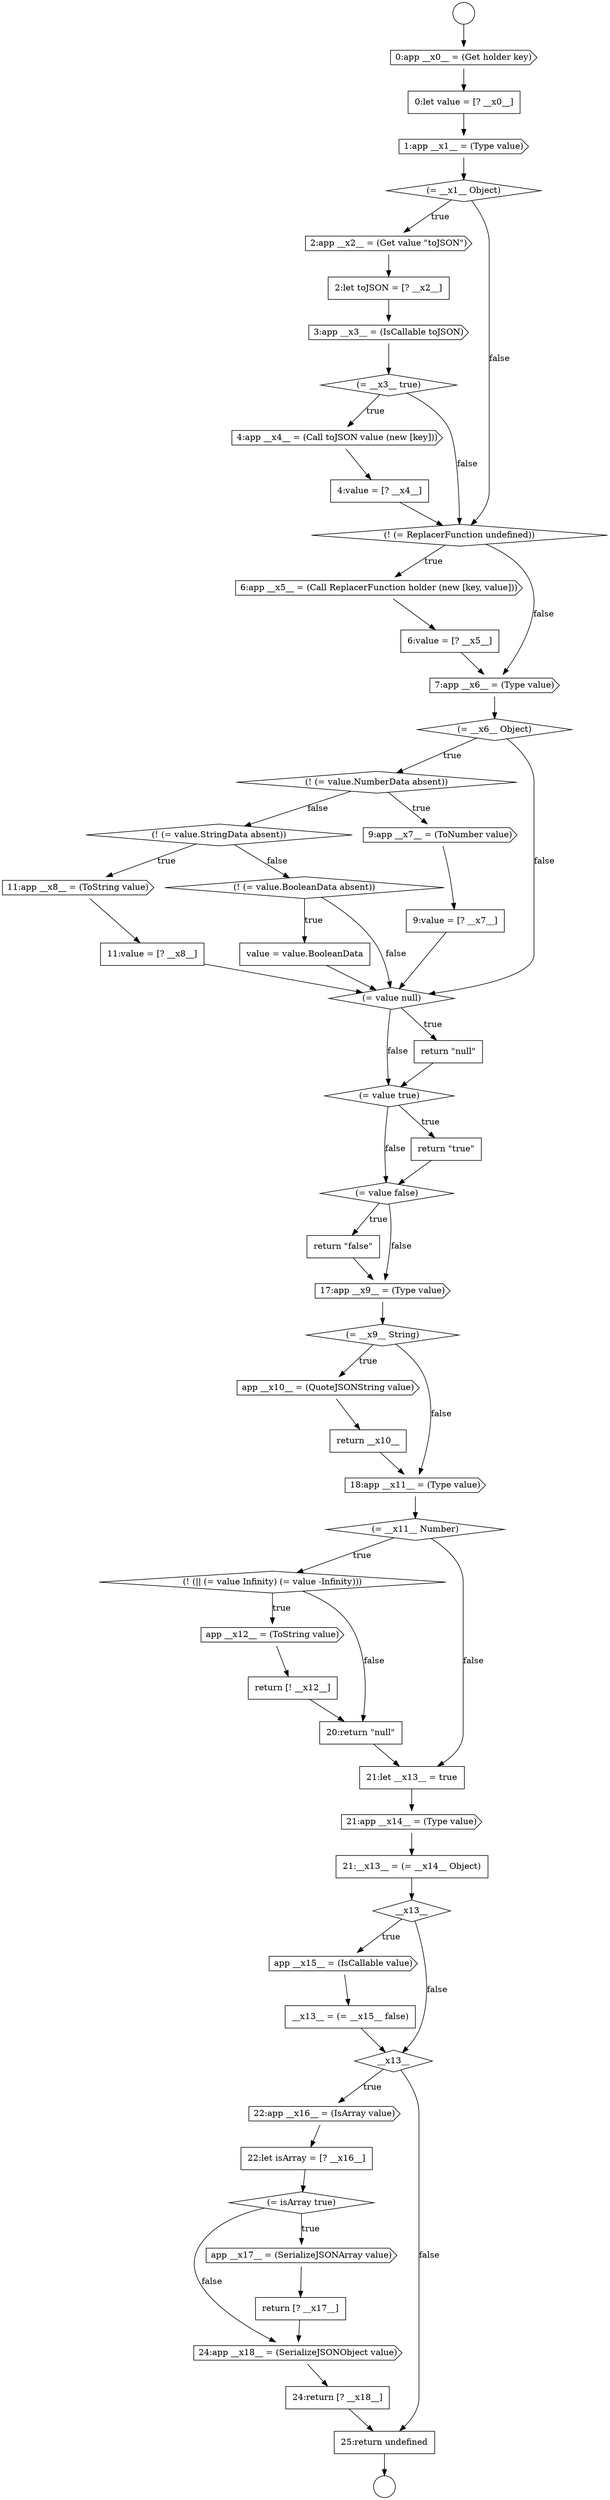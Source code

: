 digraph {
  node17043 [shape=diamond, label=<<font color="black">(= value true)</font>> color="black" fillcolor="white" style=filled]
  node17046 [shape=none, margin=0, label=<<font color="black">
    <table border="0" cellborder="1" cellspacing="0" cellpadding="10">
      <tr><td align="left">return &quot;false&quot;</td></tr>
    </table>
  </font>> color="black" fillcolor="white" style=filled]
  node17049 [shape=cds, label=<<font color="black">app __x10__ = (QuoteJSONString value)</font>> color="black" fillcolor="white" style=filled]
  node17040 [shape=none, margin=0, label=<<font color="black">
    <table border="0" cellborder="1" cellspacing="0" cellpadding="10">
      <tr><td align="left">value = value.BooleanData</td></tr>
    </table>
  </font>> color="black" fillcolor="white" style=filled]
  node17058 [shape=cds, label=<<font color="black">21:app __x14__ = (Type value)</font>> color="black" fillcolor="white" style=filled]
  node17061 [shape=cds, label=<<font color="black">app __x15__ = (IsCallable value)</font>> color="black" fillcolor="white" style=filled]
  node17033 [shape=diamond, label=<<font color="black">(! (= value.NumberData absent))</font>> color="black" fillcolor="white" style=filled]
  node17029 [shape=cds, label=<<font color="black">6:app __x5__ = (Call ReplacerFunction holder (new [key, value]))</font>> color="black" fillcolor="white" style=filled]
  node17041 [shape=diamond, label=<<font color="black">(= value null)</font>> color="black" fillcolor="white" style=filled]
  node17066 [shape=diamond, label=<<font color="black">(= isArray true)</font>> color="black" fillcolor="white" style=filled]
  node17051 [shape=cds, label=<<font color="black">18:app __x11__ = (Type value)</font>> color="black" fillcolor="white" style=filled]
  node17035 [shape=none, margin=0, label=<<font color="black">
    <table border="0" cellborder="1" cellspacing="0" cellpadding="10">
      <tr><td align="left">9:value = [? __x7__]</td></tr>
    </table>
  </font>> color="black" fillcolor="white" style=filled]
  node17068 [shape=none, margin=0, label=<<font color="black">
    <table border="0" cellborder="1" cellspacing="0" cellpadding="10">
      <tr><td align="left">return [? __x17__]</td></tr>
    </table>
  </font>> color="black" fillcolor="white" style=filled]
  node17021 [shape=diamond, label=<<font color="black">(= __x1__ Object)</font>> color="black" fillcolor="white" style=filled]
  node17053 [shape=diamond, label=<<font color="black">(! (|| (= value Infinity) (= value -Infinity)))</font>> color="black" fillcolor="white" style=filled]
  node17026 [shape=cds, label=<<font color="black">4:app __x4__ = (Call toJSON value (new [key]))</font>> color="black" fillcolor="white" style=filled]
  node17036 [shape=diamond, label=<<font color="black">(! (= value.StringData absent))</font>> color="black" fillcolor="white" style=filled]
  node17017 [shape=circle label=" " color="black" fillcolor="white" style=filled]
  node17037 [shape=cds, label=<<font color="black">11:app __x8__ = (ToString value)</font>> color="black" fillcolor="white" style=filled]
  node17032 [shape=diamond, label=<<font color="black">(= __x6__ Object)</font>> color="black" fillcolor="white" style=filled]
  node17042 [shape=none, margin=0, label=<<font color="black">
    <table border="0" cellborder="1" cellspacing="0" cellpadding="10">
      <tr><td align="left">return &quot;null&quot;</td></tr>
    </table>
  </font>> color="black" fillcolor="white" style=filled]
  node17065 [shape=none, margin=0, label=<<font color="black">
    <table border="0" cellborder="1" cellspacing="0" cellpadding="10">
      <tr><td align="left">22:let isArray = [? __x16__]</td></tr>
    </table>
  </font>> color="black" fillcolor="white" style=filled]
  node17054 [shape=cds, label=<<font color="black">app __x12__ = (ToString value)</font>> color="black" fillcolor="white" style=filled]
  node17022 [shape=cds, label=<<font color="black">2:app __x2__ = (Get value &quot;toJSON&quot;)</font>> color="black" fillcolor="white" style=filled]
  node17064 [shape=cds, label=<<font color="black">22:app __x16__ = (IsArray value)</font>> color="black" fillcolor="white" style=filled]
  node17069 [shape=cds, label=<<font color="black">24:app __x18__ = (SerializeJSONObject value)</font>> color="black" fillcolor="white" style=filled]
  node17018 [shape=cds, label=<<font color="black">0:app __x0__ = (Get holder key)</font>> color="black" fillcolor="white" style=filled]
  node17050 [shape=none, margin=0, label=<<font color="black">
    <table border="0" cellborder="1" cellspacing="0" cellpadding="10">
      <tr><td align="left">return __x10__</td></tr>
    </table>
  </font>> color="black" fillcolor="white" style=filled]
  node17016 [shape=circle label=" " color="black" fillcolor="white" style=filled]
  node17028 [shape=diamond, label=<<font color="black">(! (= ReplacerFunction undefined))</font>> color="black" fillcolor="white" style=filled]
  node17031 [shape=cds, label=<<font color="black">7:app __x6__ = (Type value)</font>> color="black" fillcolor="white" style=filled]
  node17048 [shape=diamond, label=<<font color="black">(= __x9__ String)</font>> color="black" fillcolor="white" style=filled]
  node17038 [shape=none, margin=0, label=<<font color="black">
    <table border="0" cellborder="1" cellspacing="0" cellpadding="10">
      <tr><td align="left">11:value = [? __x8__]</td></tr>
    </table>
  </font>> color="black" fillcolor="white" style=filled]
  node17070 [shape=none, margin=0, label=<<font color="black">
    <table border="0" cellborder="1" cellspacing="0" cellpadding="10">
      <tr><td align="left">24:return [? __x18__]</td></tr>
    </table>
  </font>> color="black" fillcolor="white" style=filled]
  node17019 [shape=none, margin=0, label=<<font color="black">
    <table border="0" cellborder="1" cellspacing="0" cellpadding="10">
      <tr><td align="left">0:let value = [? __x0__]</td></tr>
    </table>
  </font>> color="black" fillcolor="white" style=filled]
  node17060 [shape=diamond, label=<<font color="black">__x13__</font>> color="black" fillcolor="white" style=filled]
  node17055 [shape=none, margin=0, label=<<font color="black">
    <table border="0" cellborder="1" cellspacing="0" cellpadding="10">
      <tr><td align="left">return [! __x12__]</td></tr>
    </table>
  </font>> color="black" fillcolor="white" style=filled]
  node17034 [shape=cds, label=<<font color="black">9:app __x7__ = (ToNumber value)</font>> color="black" fillcolor="white" style=filled]
  node17045 [shape=diamond, label=<<font color="black">(= value false)</font>> color="black" fillcolor="white" style=filled]
  node17023 [shape=none, margin=0, label=<<font color="black">
    <table border="0" cellborder="1" cellspacing="0" cellpadding="10">
      <tr><td align="left">2:let toJSON = [? __x2__]</td></tr>
    </table>
  </font>> color="black" fillcolor="white" style=filled]
  node17057 [shape=none, margin=0, label=<<font color="black">
    <table border="0" cellborder="1" cellspacing="0" cellpadding="10">
      <tr><td align="left">21:let __x13__ = true</td></tr>
    </table>
  </font>> color="black" fillcolor="white" style=filled]
  node17025 [shape=diamond, label=<<font color="black">(= __x3__ true)</font>> color="black" fillcolor="white" style=filled]
  node17027 [shape=none, margin=0, label=<<font color="black">
    <table border="0" cellborder="1" cellspacing="0" cellpadding="10">
      <tr><td align="left">4:value = [? __x4__]</td></tr>
    </table>
  </font>> color="black" fillcolor="white" style=filled]
  node17044 [shape=none, margin=0, label=<<font color="black">
    <table border="0" cellborder="1" cellspacing="0" cellpadding="10">
      <tr><td align="left">return &quot;true&quot;</td></tr>
    </table>
  </font>> color="black" fillcolor="white" style=filled]
  node17067 [shape=cds, label=<<font color="black">app __x17__ = (SerializeJSONArray value)</font>> color="black" fillcolor="white" style=filled]
  node17030 [shape=none, margin=0, label=<<font color="black">
    <table border="0" cellborder="1" cellspacing="0" cellpadding="10">
      <tr><td align="left">6:value = [? __x5__]</td></tr>
    </table>
  </font>> color="black" fillcolor="white" style=filled]
  node17039 [shape=diamond, label=<<font color="black">(! (= value.BooleanData absent))</font>> color="black" fillcolor="white" style=filled]
  node17063 [shape=diamond, label=<<font color="black">__x13__</font>> color="black" fillcolor="white" style=filled]
  node17047 [shape=cds, label=<<font color="black">17:app __x9__ = (Type value)</font>> color="black" fillcolor="white" style=filled]
  node17020 [shape=cds, label=<<font color="black">1:app __x1__ = (Type value)</font>> color="black" fillcolor="white" style=filled]
  node17052 [shape=diamond, label=<<font color="black">(= __x11__ Number)</font>> color="black" fillcolor="white" style=filled]
  node17024 [shape=cds, label=<<font color="black">3:app __x3__ = (IsCallable toJSON)</font>> color="black" fillcolor="white" style=filled]
  node17059 [shape=none, margin=0, label=<<font color="black">
    <table border="0" cellborder="1" cellspacing="0" cellpadding="10">
      <tr><td align="left">21:__x13__ = (= __x14__ Object)</td></tr>
    </table>
  </font>> color="black" fillcolor="white" style=filled]
  node17056 [shape=none, margin=0, label=<<font color="black">
    <table border="0" cellborder="1" cellspacing="0" cellpadding="10">
      <tr><td align="left">20:return &quot;null&quot;</td></tr>
    </table>
  </font>> color="black" fillcolor="white" style=filled]
  node17062 [shape=none, margin=0, label=<<font color="black">
    <table border="0" cellborder="1" cellspacing="0" cellpadding="10">
      <tr><td align="left">__x13__ = (= __x15__ false)</td></tr>
    </table>
  </font>> color="black" fillcolor="white" style=filled]
  node17071 [shape=none, margin=0, label=<<font color="black">
    <table border="0" cellborder="1" cellspacing="0" cellpadding="10">
      <tr><td align="left">25:return undefined</td></tr>
    </table>
  </font>> color="black" fillcolor="white" style=filled]
  node17022 -> node17023 [ color="black"]
  node17032 -> node17033 [label=<<font color="black">true</font>> color="black"]
  node17032 -> node17041 [label=<<font color="black">false</font>> color="black"]
  node17049 -> node17050 [ color="black"]
  node17059 -> node17060 [ color="black"]
  node17052 -> node17053 [label=<<font color="black">true</font>> color="black"]
  node17052 -> node17057 [label=<<font color="black">false</font>> color="black"]
  node17058 -> node17059 [ color="black"]
  node17040 -> node17041 [ color="black"]
  node17045 -> node17046 [label=<<font color="black">true</font>> color="black"]
  node17045 -> node17047 [label=<<font color="black">false</font>> color="black"]
  node17071 -> node17017 [ color="black"]
  node17039 -> node17040 [label=<<font color="black">true</font>> color="black"]
  node17039 -> node17041 [label=<<font color="black">false</font>> color="black"]
  node17023 -> node17024 [ color="black"]
  node17046 -> node17047 [ color="black"]
  node17019 -> node17020 [ color="black"]
  node17029 -> node17030 [ color="black"]
  node17062 -> node17063 [ color="black"]
  node17038 -> node17041 [ color="black"]
  node17041 -> node17042 [label=<<font color="black">true</font>> color="black"]
  node17041 -> node17043 [label=<<font color="black">false</font>> color="black"]
  node17056 -> node17057 [ color="black"]
  node17064 -> node17065 [ color="black"]
  node17051 -> node17052 [ color="black"]
  node17060 -> node17061 [label=<<font color="black">true</font>> color="black"]
  node17060 -> node17063 [label=<<font color="black">false</font>> color="black"]
  node17020 -> node17021 [ color="black"]
  node17035 -> node17041 [ color="black"]
  node17030 -> node17031 [ color="black"]
  node17031 -> node17032 [ color="black"]
  node17025 -> node17026 [label=<<font color="black">true</font>> color="black"]
  node17025 -> node17028 [label=<<font color="black">false</font>> color="black"]
  node17047 -> node17048 [ color="black"]
  node17021 -> node17022 [label=<<font color="black">true</font>> color="black"]
  node17021 -> node17028 [label=<<font color="black">false</font>> color="black"]
  node17065 -> node17066 [ color="black"]
  node17043 -> node17044 [label=<<font color="black">true</font>> color="black"]
  node17043 -> node17045 [label=<<font color="black">false</font>> color="black"]
  node17037 -> node17038 [ color="black"]
  node17027 -> node17028 [ color="black"]
  node17042 -> node17043 [ color="black"]
  node17066 -> node17067 [label=<<font color="black">true</font>> color="black"]
  node17066 -> node17069 [label=<<font color="black">false</font>> color="black"]
  node17061 -> node17062 [ color="black"]
  node17055 -> node17056 [ color="black"]
  node17018 -> node17019 [ color="black"]
  node17057 -> node17058 [ color="black"]
  node17068 -> node17069 [ color="black"]
  node17044 -> node17045 [ color="black"]
  node17028 -> node17029 [label=<<font color="black">true</font>> color="black"]
  node17028 -> node17031 [label=<<font color="black">false</font>> color="black"]
  node17063 -> node17064 [label=<<font color="black">true</font>> color="black"]
  node17063 -> node17071 [label=<<font color="black">false</font>> color="black"]
  node17048 -> node17049 [label=<<font color="black">true</font>> color="black"]
  node17048 -> node17051 [label=<<font color="black">false</font>> color="black"]
  node17067 -> node17068 [ color="black"]
  node17036 -> node17037 [label=<<font color="black">true</font>> color="black"]
  node17036 -> node17039 [label=<<font color="black">false</font>> color="black"]
  node17054 -> node17055 [ color="black"]
  node17070 -> node17071 [ color="black"]
  node17034 -> node17035 [ color="black"]
  node17050 -> node17051 [ color="black"]
  node17053 -> node17054 [label=<<font color="black">true</font>> color="black"]
  node17053 -> node17056 [label=<<font color="black">false</font>> color="black"]
  node17026 -> node17027 [ color="black"]
  node17069 -> node17070 [ color="black"]
  node17033 -> node17034 [label=<<font color="black">true</font>> color="black"]
  node17033 -> node17036 [label=<<font color="black">false</font>> color="black"]
  node17024 -> node17025 [ color="black"]
  node17016 -> node17018 [ color="black"]
}

